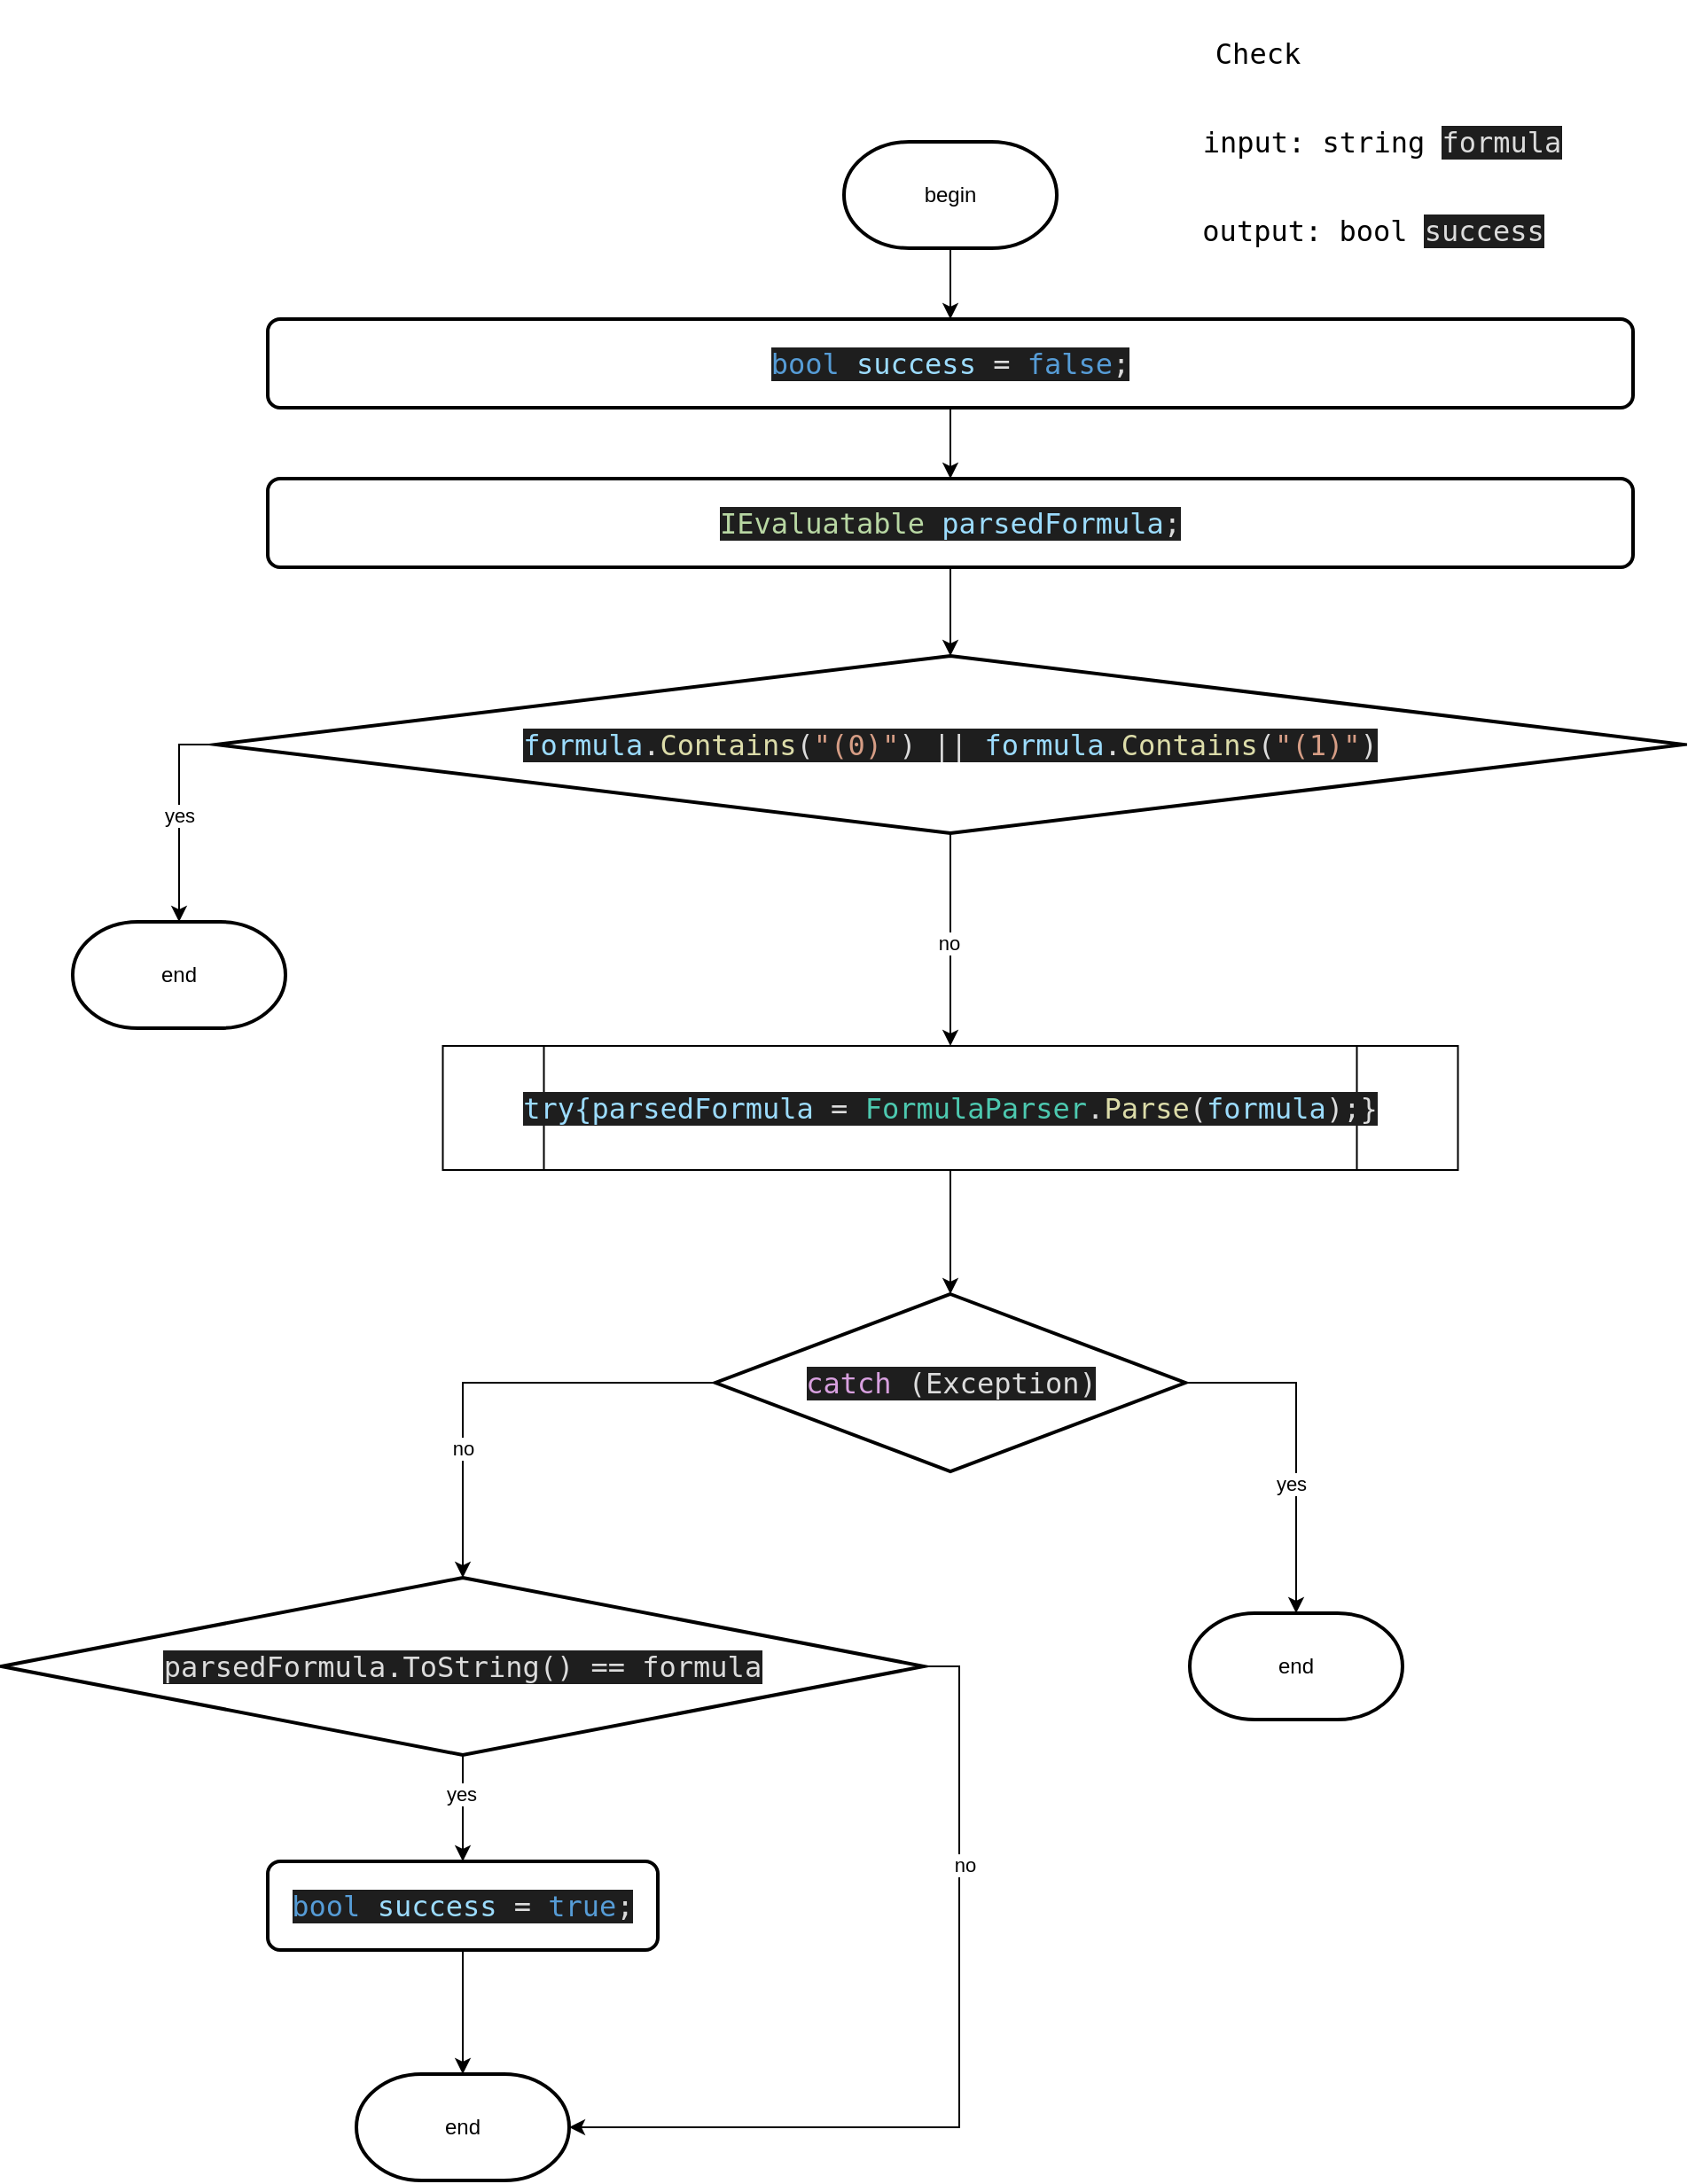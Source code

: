 <mxfile version="26.2.2">
  <diagram name="Page-1" id="K5S0VkBam-vqpc9kQYgU">
    <mxGraphModel dx="4032" dy="2948" grid="1" gridSize="10" guides="1" tooltips="1" connect="1" arrows="1" fold="1" page="1" pageScale="1" pageWidth="850" pageHeight="1100" math="0" shadow="0">
      <root>
        <mxCell id="0" />
        <mxCell id="1" parent="0" />
        <mxCell id="9MdFgHSnbLBtPDZreut7-9" value="&lt;pre style=&quot;font-family: &amp;quot;JetBrains Mono&amp;quot;, monospace; font-size: 12pt;&quot;&gt;Check&lt;/pre&gt;" style="text;html=1;align=center;verticalAlign=middle;resizable=0;points=[];autosize=1;strokeColor=none;fillColor=none;" parent="1" vertex="1">
          <mxGeometry x="-117.5" y="-250" width="70" height="60" as="geometry" />
        </mxCell>
        <mxCell id="9MdFgHSnbLBtPDZreut7-10" style="edgeStyle=orthogonalEdgeStyle;rounded=0;orthogonalLoop=1;jettySize=auto;html=1;exitX=0.5;exitY=1;exitDx=0;exitDy=0;exitPerimeter=0;entryX=0.5;entryY=0;entryDx=0;entryDy=0;" parent="1" source="9MdFgHSnbLBtPDZreut7-11" target="9MdFgHSnbLBtPDZreut7-12" edge="1">
          <mxGeometry relative="1" as="geometry" />
        </mxCell>
        <mxCell id="9MdFgHSnbLBtPDZreut7-11" value="begin" style="strokeWidth=2;html=1;shape=mxgraph.flowchart.terminator;whiteSpace=wrap;" parent="1" vertex="1">
          <mxGeometry x="-315" y="-170" width="120" height="60" as="geometry" />
        </mxCell>
        <mxCell id="n-QUUeFvLJD3XroxfAmB-52" style="edgeStyle=orthogonalEdgeStyle;rounded=0;orthogonalLoop=1;jettySize=auto;html=1;exitX=0.5;exitY=1;exitDx=0;exitDy=0;entryX=0.5;entryY=0;entryDx=0;entryDy=0;" parent="1" source="9MdFgHSnbLBtPDZreut7-12" target="n-QUUeFvLJD3XroxfAmB-27" edge="1">
          <mxGeometry relative="1" as="geometry" />
        </mxCell>
        <mxCell id="9MdFgHSnbLBtPDZreut7-12" value="&lt;div style=&quot;background-color: rgb(30, 30, 30); color: rgb(220, 220, 220);&quot;&gt;&lt;pre style=&quot;font-family:&#39;JetBrains Mono&#39;,monospace;font-size:12.0pt;&quot;&gt;&lt;pre style=&quot;font-family:&#39;JetBrains Mono&#39;,monospace;font-size:12.0pt;&quot;&gt;&lt;pre style=&quot;font-family:&#39;JetBrains Mono&#39;,monospace;font-size:12.0pt;&quot;&gt;&lt;pre style=&quot;font-family:&#39;JetBrains Mono&#39;,monospace;font-size:12.0pt;&quot;&gt;&lt;pre style=&quot;font-family:&#39;JetBrains Mono&#39;,monospace;font-size:12.0pt;&quot;&gt;&lt;pre style=&quot;font-family:&#39;JetBrains Mono&#39;,monospace;font-size:12.0pt;&quot;&gt;&lt;div&gt;&lt;pre style=&quot;font-family:&#39;JetBrains Mono&#39;,monospace;font-size:12.0pt;&quot;&gt;&lt;span style=&quot;color:#569cd6;&quot;&gt;bool &lt;/span&gt;&lt;span style=&quot;color:#9cdcfe;&quot;&gt;success &lt;/span&gt;= &lt;span style=&quot;color:#569cd6;&quot;&gt;false&lt;/span&gt;;&lt;/pre&gt;&lt;/div&gt;&lt;/pre&gt;&lt;/pre&gt;&lt;/pre&gt;&lt;/pre&gt;&lt;/pre&gt;&lt;/pre&gt;&lt;/div&gt;" style="rounded=1;whiteSpace=wrap;html=1;absoluteArcSize=1;arcSize=14;strokeWidth=2;" parent="1" vertex="1">
          <mxGeometry x="-640" y="-70" width="770" height="50" as="geometry" />
        </mxCell>
        <mxCell id="9MdFgHSnbLBtPDZreut7-13" value="&lt;pre style=&quot;font-family: &amp;quot;JetBrains Mono&amp;quot;, monospace; font-size: 12pt;&quot;&gt;input: string &lt;span style=&quot;font-size: 12pt; background-color: rgb(30, 30, 30); color: rgb(220, 220, 220); white-space-collapse: collapse;&quot;&gt;formula&lt;/span&gt;&lt;/pre&gt;" style="text;html=1;align=center;verticalAlign=middle;resizable=0;points=[];autosize=1;strokeColor=none;fillColor=none;" parent="1" vertex="1">
          <mxGeometry x="-117.5" y="-200" width="210" height="60" as="geometry" />
        </mxCell>
        <mxCell id="9MdFgHSnbLBtPDZreut7-14" value="&lt;pre style=&quot;font-family: &amp;quot;JetBrains Mono&amp;quot;, monospace; font-size: 12pt;&quot;&gt;output: bool &lt;span style=&quot;font-size: 12pt; background-color: rgb(30, 30, 30); color: rgb(220, 220, 220); white-space-collapse: collapse;&quot;&gt;success&lt;/span&gt;&lt;/pre&gt;" style="text;html=1;align=center;verticalAlign=middle;resizable=0;points=[];autosize=1;strokeColor=none;fillColor=none;" parent="1" vertex="1">
          <mxGeometry x="-117.5" y="-150" width="200" height="60" as="geometry" />
        </mxCell>
        <mxCell id="9MdFgHSnbLBtPDZreut7-15" value="end" style="strokeWidth=2;html=1;shape=mxgraph.flowchart.terminator;whiteSpace=wrap;" parent="1" vertex="1">
          <mxGeometry x="-590" y="920" width="120" height="60" as="geometry" />
        </mxCell>
        <mxCell id="n-QUUeFvLJD3XroxfAmB-27" value="&lt;div style=&quot;background-color: rgb(30, 30, 30); color: rgb(220, 220, 220);&quot;&gt;&lt;pre style=&quot;font-family:&#39;JetBrains Mono&#39;,monospace;font-size:12.0pt;&quot;&gt;&lt;pre style=&quot;font-family:&#39;JetBrains Mono&#39;,monospace;font-size:12.0pt;&quot;&gt;&lt;pre style=&quot;font-family:&#39;JetBrains Mono&#39;,monospace;font-size:12.0pt;&quot;&gt;&lt;pre style=&quot;font-family:&#39;JetBrains Mono&#39;,monospace;font-size:12.0pt;&quot;&gt;&lt;pre style=&quot;font-family:&#39;JetBrains Mono&#39;,monospace;font-size:12.0pt;&quot;&gt;&lt;pre style=&quot;font-family:&#39;JetBrains Mono&#39;,monospace;font-size:12.0pt;&quot;&gt;&lt;pre style=&quot;font-family:&#39;JetBrains Mono&#39;,monospace;font-size:12.0pt;&quot;&gt;&lt;div&gt;&lt;pre style=&quot;font-family:&#39;JetBrains Mono&#39;,monospace;font-size:12.0pt;&quot;&gt;&lt;span style=&quot;color:#b8d7a3;&quot;&gt;IEvaluatable &lt;/span&gt;&lt;span style=&quot;color:#9cdcfe;&quot;&gt;parsedFormula&lt;/span&gt;;&lt;/pre&gt;&lt;/div&gt;&lt;/pre&gt;&lt;/pre&gt;&lt;/pre&gt;&lt;/pre&gt;&lt;/pre&gt;&lt;/pre&gt;&lt;/pre&gt;&lt;/div&gt;" style="rounded=1;whiteSpace=wrap;html=1;absoluteArcSize=1;arcSize=14;strokeWidth=2;" parent="1" vertex="1">
          <mxGeometry x="-640" y="20" width="770" height="50" as="geometry" />
        </mxCell>
        <mxCell id="n-QUUeFvLJD3XroxfAmB-38" style="edgeStyle=orthogonalEdgeStyle;rounded=0;orthogonalLoop=1;jettySize=auto;html=1;exitX=0.5;exitY=1;exitDx=0;exitDy=0;exitPerimeter=0;" parent="1" source="n-QUUeFvLJD3XroxfAmB-28" edge="1">
          <mxGeometry relative="1" as="geometry">
            <mxPoint x="-255" y="340" as="targetPoint" />
          </mxGeometry>
        </mxCell>
        <mxCell id="n-QUUeFvLJD3XroxfAmB-39" value="no" style="edgeLabel;html=1;align=center;verticalAlign=middle;resizable=0;points=[];" parent="n-QUUeFvLJD3XroxfAmB-38" vertex="1" connectable="0">
          <mxGeometry x="0.029" y="-2" relative="1" as="geometry">
            <mxPoint as="offset" />
          </mxGeometry>
        </mxCell>
        <mxCell id="n-QUUeFvLJD3XroxfAmB-28" value="&lt;div style=&quot;background-color:#1e1e1e;color:#dcdcdc&quot;&gt;&lt;pre style=&quot;font-family:&#39;JetBrains Mono&#39;,monospace;font-size:12.0pt;&quot;&gt;&lt;span style=&quot;color:#9cdcfe;&quot;&gt;formula&lt;/span&gt;.&lt;span style=&quot;color:#dcdca9;&quot;&gt;Contains&lt;/span&gt;(&lt;span style=&quot;color:#d69d85;&quot;&gt;&quot;(0)&quot;&lt;/span&gt;) || &lt;span style=&quot;color:#9cdcfe;&quot;&gt;formula&lt;/span&gt;.&lt;span style=&quot;color:#dcdca9;&quot;&gt;Contains&lt;/span&gt;(&lt;span style=&quot;color:#d69d85;&quot;&gt;&quot;(1)&quot;&lt;/span&gt;)&lt;/pre&gt;&lt;/div&gt;" style="strokeWidth=2;html=1;shape=mxgraph.flowchart.decision;whiteSpace=wrap;" parent="1" vertex="1">
          <mxGeometry x="-668.75" y="120" width="827.5" height="100" as="geometry" />
        </mxCell>
        <mxCell id="n-QUUeFvLJD3XroxfAmB-33" value="end" style="strokeWidth=2;html=1;shape=mxgraph.flowchart.terminator;whiteSpace=wrap;" parent="1" vertex="1">
          <mxGeometry x="-750" y="270" width="120" height="60" as="geometry" />
        </mxCell>
        <mxCell id="n-QUUeFvLJD3XroxfAmB-36" style="edgeStyle=orthogonalEdgeStyle;rounded=0;orthogonalLoop=1;jettySize=auto;html=1;exitX=0;exitY=0.5;exitDx=0;exitDy=0;exitPerimeter=0;entryX=0.5;entryY=0;entryDx=0;entryDy=0;entryPerimeter=0;" parent="1" source="n-QUUeFvLJD3XroxfAmB-28" target="n-QUUeFvLJD3XroxfAmB-33" edge="1">
          <mxGeometry relative="1" as="geometry" />
        </mxCell>
        <mxCell id="n-QUUeFvLJD3XroxfAmB-37" value="yes" style="edgeLabel;html=1;align=center;verticalAlign=middle;resizable=0;points=[];" parent="n-QUUeFvLJD3XroxfAmB-36" vertex="1" connectable="0">
          <mxGeometry x="-0.005" relative="1" as="geometry">
            <mxPoint as="offset" />
          </mxGeometry>
        </mxCell>
        <mxCell id="n-QUUeFvLJD3XroxfAmB-43" value="&lt;div style=&quot;background-color:#1e1e1e;color:#dcdcdc&quot;&gt;&lt;pre style=&quot;font-family:&#39;JetBrains Mono&#39;,monospace;font-size:12.0pt;&quot;&gt;&lt;span style=&quot;color:#9cdcfe;&quot;&gt;try{parsedFormula &lt;/span&gt;= &lt;span style=&quot;color:#4dc9b0;&quot;&gt;FormulaParser&lt;/span&gt;.&lt;span style=&quot;color:#dcdca9;&quot;&gt;Parse&lt;/span&gt;(&lt;span style=&quot;color:#9cdcfe;&quot;&gt;formula&lt;/span&gt;);}&lt;/pre&gt;&lt;/div&gt;" style="shape=process;whiteSpace=wrap;html=1;backgroundOutline=1;" parent="1" vertex="1">
          <mxGeometry x="-541.25" y="340" width="572.5" height="70" as="geometry" />
        </mxCell>
        <mxCell id="n-QUUeFvLJD3XroxfAmB-50" style="edgeStyle=orthogonalEdgeStyle;rounded=0;orthogonalLoop=1;jettySize=auto;html=1;exitX=1;exitY=0.5;exitDx=0;exitDy=0;exitPerimeter=0;" parent="1" source="n-QUUeFvLJD3XroxfAmB-44" target="n-QUUeFvLJD3XroxfAmB-49" edge="1">
          <mxGeometry relative="1" as="geometry" />
        </mxCell>
        <mxCell id="n-QUUeFvLJD3XroxfAmB-51" value="yes" style="edgeLabel;html=1;align=center;verticalAlign=middle;resizable=0;points=[];" parent="n-QUUeFvLJD3XroxfAmB-50" vertex="1" connectable="0">
          <mxGeometry x="0.236" y="-2" relative="1" as="geometry">
            <mxPoint x="-1" as="offset" />
          </mxGeometry>
        </mxCell>
        <mxCell id="n-QUUeFvLJD3XroxfAmB-44" value="&lt;div style=&quot;background-color:#1e1e1e;color:#dcdcdc&quot;&gt;&lt;pre style=&quot;font-family:&#39;JetBrains Mono&#39;,monospace;font-size:12.0pt;&quot;&gt;&lt;span style=&quot;color:#d8a0df;&quot;&gt;catch &lt;/span&gt;(Exception)&lt;/pre&gt;&lt;/div&gt;" style="strokeWidth=2;html=1;shape=mxgraph.flowchart.decision;whiteSpace=wrap;" parent="1" vertex="1">
          <mxGeometry x="-387.5" y="480" width="265" height="100" as="geometry" />
        </mxCell>
        <mxCell id="n-QUUeFvLJD3XroxfAmB-45" style="edgeStyle=orthogonalEdgeStyle;rounded=0;orthogonalLoop=1;jettySize=auto;html=1;exitX=0.5;exitY=1;exitDx=0;exitDy=0;entryX=0.5;entryY=0;entryDx=0;entryDy=0;entryPerimeter=0;" parent="1" source="n-QUUeFvLJD3XroxfAmB-43" target="n-QUUeFvLJD3XroxfAmB-44" edge="1">
          <mxGeometry relative="1" as="geometry" />
        </mxCell>
        <mxCell id="n-QUUeFvLJD3XroxfAmB-49" value="end" style="strokeWidth=2;html=1;shape=mxgraph.flowchart.terminator;whiteSpace=wrap;" parent="1" vertex="1">
          <mxGeometry x="-120" y="660" width="120" height="60" as="geometry" />
        </mxCell>
        <mxCell id="n-QUUeFvLJD3XroxfAmB-53" style="edgeStyle=orthogonalEdgeStyle;rounded=0;orthogonalLoop=1;jettySize=auto;html=1;exitX=0.5;exitY=1;exitDx=0;exitDy=0;entryX=0.5;entryY=0;entryDx=0;entryDy=0;entryPerimeter=0;" parent="1" source="n-QUUeFvLJD3XroxfAmB-27" target="n-QUUeFvLJD3XroxfAmB-28" edge="1">
          <mxGeometry relative="1" as="geometry" />
        </mxCell>
        <mxCell id="n-QUUeFvLJD3XroxfAmB-59" style="edgeStyle=orthogonalEdgeStyle;rounded=0;orthogonalLoop=1;jettySize=auto;html=1;exitX=0.5;exitY=1;exitDx=0;exitDy=0;exitPerimeter=0;entryX=0.5;entryY=0;entryDx=0;entryDy=0;" parent="1" source="n-QUUeFvLJD3XroxfAmB-55" target="n-QUUeFvLJD3XroxfAmB-58" edge="1">
          <mxGeometry relative="1" as="geometry" />
        </mxCell>
        <mxCell id="n-QUUeFvLJD3XroxfAmB-60" value="yes" style="edgeLabel;html=1;align=center;verticalAlign=middle;resizable=0;points=[];" parent="n-QUUeFvLJD3XroxfAmB-59" vertex="1" connectable="0">
          <mxGeometry x="-0.283" y="-1" relative="1" as="geometry">
            <mxPoint as="offset" />
          </mxGeometry>
        </mxCell>
        <mxCell id="n-QUUeFvLJD3XroxfAmB-55" value="&lt;div style=&quot;background-color:#1e1e1e;color:#dcdcdc&quot;&gt;&lt;pre style=&quot;font-family:&#39;JetBrains Mono&#39;,monospace;font-size:12.0pt;&quot;&gt;parsedFormula.ToString() == formula&lt;/pre&gt;&lt;/div&gt;" style="strokeWidth=2;html=1;shape=mxgraph.flowchart.decision;whiteSpace=wrap;" parent="1" vertex="1">
          <mxGeometry x="-790" y="640" width="520" height="100" as="geometry" />
        </mxCell>
        <mxCell id="n-QUUeFvLJD3XroxfAmB-56" style="edgeStyle=orthogonalEdgeStyle;rounded=0;orthogonalLoop=1;jettySize=auto;html=1;exitX=0;exitY=0.5;exitDx=0;exitDy=0;exitPerimeter=0;entryX=0.5;entryY=0;entryDx=0;entryDy=0;entryPerimeter=0;" parent="1" source="n-QUUeFvLJD3XroxfAmB-44" target="n-QUUeFvLJD3XroxfAmB-55" edge="1">
          <mxGeometry relative="1" as="geometry" />
        </mxCell>
        <mxCell id="n-QUUeFvLJD3XroxfAmB-57" value="no" style="edgeLabel;html=1;align=center;verticalAlign=middle;resizable=0;points=[];" parent="n-QUUeFvLJD3XroxfAmB-56" vertex="1" connectable="0">
          <mxGeometry x="0.422" relative="1" as="geometry">
            <mxPoint as="offset" />
          </mxGeometry>
        </mxCell>
        <mxCell id="n-QUUeFvLJD3XroxfAmB-58" value="&lt;div style=&quot;background-color: rgb(30, 30, 30); color: rgb(220, 220, 220);&quot;&gt;&lt;pre style=&quot;font-family:&#39;JetBrains Mono&#39;,monospace;font-size:12.0pt;&quot;&gt;&lt;pre style=&quot;font-family:&#39;JetBrains Mono&#39;,monospace;font-size:12.0pt;&quot;&gt;&lt;pre style=&quot;font-family:&#39;JetBrains Mono&#39;,monospace;font-size:12.0pt;&quot;&gt;&lt;pre style=&quot;font-family:&#39;JetBrains Mono&#39;,monospace;font-size:12.0pt;&quot;&gt;&lt;pre style=&quot;font-family:&#39;JetBrains Mono&#39;,monospace;font-size:12.0pt;&quot;&gt;&lt;pre style=&quot;font-family:&#39;JetBrains Mono&#39;,monospace;font-size:12.0pt;&quot;&gt;&lt;div&gt;&lt;pre style=&quot;font-family:&#39;JetBrains Mono&#39;,monospace;font-size:12.0pt;&quot;&gt;&lt;span style=&quot;color:#569cd6;&quot;&gt;bool &lt;/span&gt;&lt;span style=&quot;color:#9cdcfe;&quot;&gt;success &lt;/span&gt;= &lt;span style=&quot;color:#569cd6;&quot;&gt;true&lt;/span&gt;;&lt;/pre&gt;&lt;/div&gt;&lt;/pre&gt;&lt;/pre&gt;&lt;/pre&gt;&lt;/pre&gt;&lt;/pre&gt;&lt;/pre&gt;&lt;/div&gt;" style="rounded=1;whiteSpace=wrap;html=1;absoluteArcSize=1;arcSize=14;strokeWidth=2;" parent="1" vertex="1">
          <mxGeometry x="-640" y="800" width="220" height="50" as="geometry" />
        </mxCell>
        <mxCell id="n-QUUeFvLJD3XroxfAmB-61" style="edgeStyle=orthogonalEdgeStyle;rounded=0;orthogonalLoop=1;jettySize=auto;html=1;exitX=0.5;exitY=1;exitDx=0;exitDy=0;entryX=0.5;entryY=0;entryDx=0;entryDy=0;entryPerimeter=0;" parent="1" source="n-QUUeFvLJD3XroxfAmB-58" target="9MdFgHSnbLBtPDZreut7-15" edge="1">
          <mxGeometry relative="1" as="geometry" />
        </mxCell>
        <mxCell id="n-QUUeFvLJD3XroxfAmB-62" style="edgeStyle=orthogonalEdgeStyle;rounded=0;orthogonalLoop=1;jettySize=auto;html=1;exitX=1;exitY=0.5;exitDx=0;exitDy=0;exitPerimeter=0;entryX=1;entryY=0.5;entryDx=0;entryDy=0;entryPerimeter=0;" parent="1" source="n-QUUeFvLJD3XroxfAmB-55" target="9MdFgHSnbLBtPDZreut7-15" edge="1">
          <mxGeometry relative="1" as="geometry" />
        </mxCell>
        <mxCell id="n-QUUeFvLJD3XroxfAmB-63" value="no" style="edgeLabel;html=1;align=center;verticalAlign=middle;resizable=0;points=[];" parent="n-QUUeFvLJD3XroxfAmB-62" vertex="1" connectable="0">
          <mxGeometry x="-0.474" y="2" relative="1" as="geometry">
            <mxPoint x="1" as="offset" />
          </mxGeometry>
        </mxCell>
      </root>
    </mxGraphModel>
  </diagram>
</mxfile>
